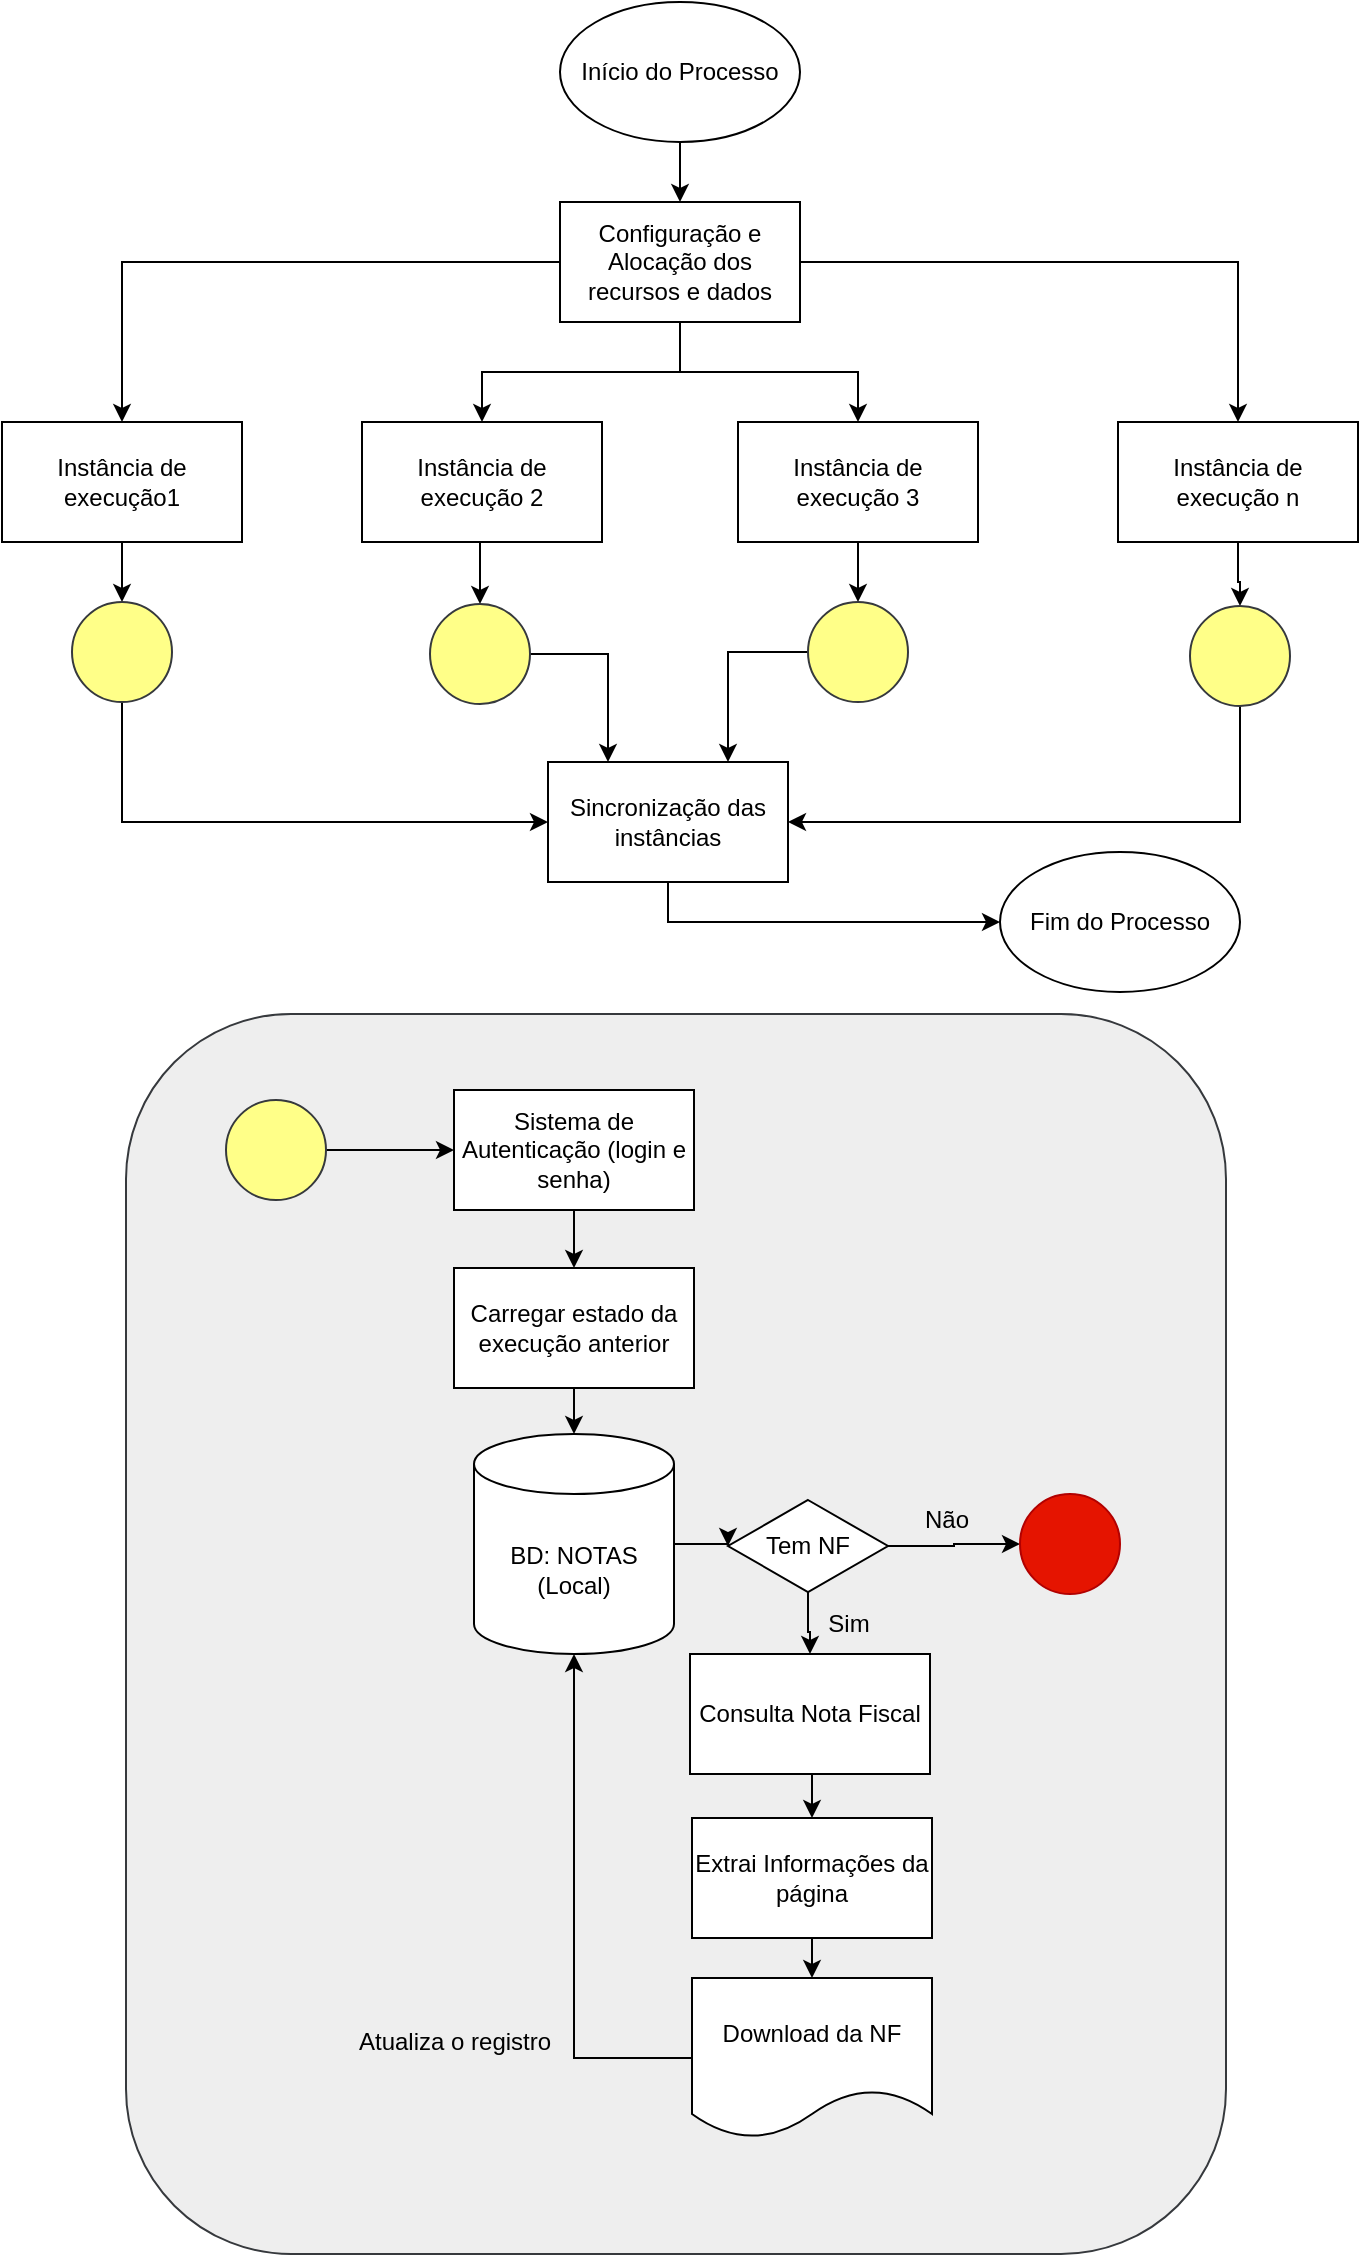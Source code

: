 <mxfile version="20.4.0" type="github">
  <diagram id="yD9yk961zkZOhg-kVRgC" name="Página-1">
    <mxGraphModel dx="1730" dy="965" grid="1" gridSize="10" guides="1" tooltips="1" connect="1" arrows="1" fold="1" page="1" pageScale="1" pageWidth="827" pageHeight="1169" math="0" shadow="0">
      <root>
        <mxCell id="0" />
        <mxCell id="1" parent="0" />
        <mxCell id="CWTLWunWjapo1WfqeDer-36" value="" style="rounded=1;whiteSpace=wrap;html=1;fillColor=#eeeeee;strokeColor=#36393d;" vertex="1" parent="1">
          <mxGeometry x="143" y="536" width="550" height="620" as="geometry" />
        </mxCell>
        <mxCell id="CWTLWunWjapo1WfqeDer-22" style="edgeStyle=orthogonalEdgeStyle;rounded=0;orthogonalLoop=1;jettySize=auto;html=1;exitX=1;exitY=0.5;exitDx=0;exitDy=0;exitPerimeter=0;entryX=0;entryY=0.5;entryDx=0;entryDy=0;" edge="1" parent="1" source="CWTLWunWjapo1WfqeDer-1" target="CWTLWunWjapo1WfqeDer-21">
          <mxGeometry relative="1" as="geometry" />
        </mxCell>
        <mxCell id="CWTLWunWjapo1WfqeDer-1" value="BD: NOTAS (Local)" style="shape=cylinder3;whiteSpace=wrap;html=1;boundedLbl=1;backgroundOutline=1;size=15;" vertex="1" parent="1">
          <mxGeometry x="317" y="746" width="100" height="110" as="geometry" />
        </mxCell>
        <mxCell id="CWTLWunWjapo1WfqeDer-74" style="edgeStyle=orthogonalEdgeStyle;rounded=0;orthogonalLoop=1;jettySize=auto;html=1;exitX=0.5;exitY=1;exitDx=0;exitDy=0;entryX=0.5;entryY=0;entryDx=0;entryDy=0;" edge="1" parent="1" source="CWTLWunWjapo1WfqeDer-2" target="CWTLWunWjapo1WfqeDer-50">
          <mxGeometry relative="1" as="geometry" />
        </mxCell>
        <mxCell id="CWTLWunWjapo1WfqeDer-2" value="Início do Processo" style="ellipse;whiteSpace=wrap;html=1;" vertex="1" parent="1">
          <mxGeometry x="360" y="30" width="120" height="70" as="geometry" />
        </mxCell>
        <mxCell id="CWTLWunWjapo1WfqeDer-9" style="edgeStyle=orthogonalEdgeStyle;rounded=0;orthogonalLoop=1;jettySize=auto;html=1;exitX=0.5;exitY=1;exitDx=0;exitDy=0;entryX=0.5;entryY=0;entryDx=0;entryDy=0;" edge="1" parent="1" source="CWTLWunWjapo1WfqeDer-7" target="CWTLWunWjapo1WfqeDer-10">
          <mxGeometry relative="1" as="geometry">
            <mxPoint x="367" y="653" as="targetPoint" />
          </mxGeometry>
        </mxCell>
        <mxCell id="CWTLWunWjapo1WfqeDer-7" value="Sistema de Autenticação (login e senha)" style="rounded=0;whiteSpace=wrap;html=1;" vertex="1" parent="1">
          <mxGeometry x="307" y="574" width="120" height="60" as="geometry" />
        </mxCell>
        <mxCell id="CWTLWunWjapo1WfqeDer-12" style="edgeStyle=orthogonalEdgeStyle;rounded=0;orthogonalLoop=1;jettySize=auto;html=1;exitX=0.5;exitY=1;exitDx=0;exitDy=0;" edge="1" parent="1" source="CWTLWunWjapo1WfqeDer-10" target="CWTLWunWjapo1WfqeDer-1">
          <mxGeometry relative="1" as="geometry" />
        </mxCell>
        <mxCell id="CWTLWunWjapo1WfqeDer-10" value="Carregar estado da execução anterior" style="rounded=0;whiteSpace=wrap;html=1;" vertex="1" parent="1">
          <mxGeometry x="307" y="663" width="120" height="60" as="geometry" />
        </mxCell>
        <mxCell id="CWTLWunWjapo1WfqeDer-18" style="edgeStyle=orthogonalEdgeStyle;rounded=0;orthogonalLoop=1;jettySize=auto;html=1;exitX=0.5;exitY=1;exitDx=0;exitDy=0;entryX=0.5;entryY=0;entryDx=0;entryDy=0;" edge="1" parent="1" source="CWTLWunWjapo1WfqeDer-15" target="CWTLWunWjapo1WfqeDer-16">
          <mxGeometry relative="1" as="geometry" />
        </mxCell>
        <mxCell id="CWTLWunWjapo1WfqeDer-15" value="Consulta Nota Fiscal" style="rounded=0;whiteSpace=wrap;html=1;" vertex="1" parent="1">
          <mxGeometry x="425" y="856" width="120" height="60" as="geometry" />
        </mxCell>
        <mxCell id="CWTLWunWjapo1WfqeDer-19" style="edgeStyle=orthogonalEdgeStyle;rounded=0;orthogonalLoop=1;jettySize=auto;html=1;exitX=0.5;exitY=1;exitDx=0;exitDy=0;entryX=0.5;entryY=0;entryDx=0;entryDy=0;" edge="1" parent="1" source="CWTLWunWjapo1WfqeDer-16" target="CWTLWunWjapo1WfqeDer-17">
          <mxGeometry relative="1" as="geometry" />
        </mxCell>
        <mxCell id="CWTLWunWjapo1WfqeDer-16" value="Extrai Informações da página" style="rounded=0;whiteSpace=wrap;html=1;" vertex="1" parent="1">
          <mxGeometry x="426" y="938" width="120" height="60" as="geometry" />
        </mxCell>
        <mxCell id="CWTLWunWjapo1WfqeDer-34" style="edgeStyle=orthogonalEdgeStyle;rounded=0;orthogonalLoop=1;jettySize=auto;html=1;exitX=0;exitY=0.5;exitDx=0;exitDy=0;entryX=0.5;entryY=1;entryDx=0;entryDy=0;entryPerimeter=0;" edge="1" parent="1" source="CWTLWunWjapo1WfqeDer-17" target="CWTLWunWjapo1WfqeDer-1">
          <mxGeometry relative="1" as="geometry" />
        </mxCell>
        <mxCell id="CWTLWunWjapo1WfqeDer-17" value="Download da NF" style="shape=document;whiteSpace=wrap;html=1;boundedLbl=1;" vertex="1" parent="1">
          <mxGeometry x="426" y="1018" width="120" height="80" as="geometry" />
        </mxCell>
        <mxCell id="CWTLWunWjapo1WfqeDer-30" style="edgeStyle=orthogonalEdgeStyle;rounded=0;orthogonalLoop=1;jettySize=auto;html=1;entryX=0.5;entryY=0;entryDx=0;entryDy=0;" edge="1" parent="1" source="CWTLWunWjapo1WfqeDer-21" target="CWTLWunWjapo1WfqeDer-15">
          <mxGeometry relative="1" as="geometry" />
        </mxCell>
        <mxCell id="CWTLWunWjapo1WfqeDer-41" value="" style="edgeStyle=orthogonalEdgeStyle;rounded=0;orthogonalLoop=1;jettySize=auto;html=1;" edge="1" parent="1" source="CWTLWunWjapo1WfqeDer-21" target="CWTLWunWjapo1WfqeDer-40">
          <mxGeometry relative="1" as="geometry" />
        </mxCell>
        <mxCell id="CWTLWunWjapo1WfqeDer-21" value="Tem NF" style="rhombus;whiteSpace=wrap;html=1;" vertex="1" parent="1">
          <mxGeometry x="444" y="779" width="80" height="46" as="geometry" />
        </mxCell>
        <mxCell id="CWTLWunWjapo1WfqeDer-26" value="Fim do Processo" style="ellipse;whiteSpace=wrap;html=1;" vertex="1" parent="1">
          <mxGeometry x="580" y="455" width="120" height="70" as="geometry" />
        </mxCell>
        <mxCell id="CWTLWunWjapo1WfqeDer-31" value="Sim" style="text;html=1;align=center;verticalAlign=middle;resizable=0;points=[];autosize=1;strokeColor=none;fillColor=none;" vertex="1" parent="1">
          <mxGeometry x="484" y="826" width="40" height="30" as="geometry" />
        </mxCell>
        <mxCell id="CWTLWunWjapo1WfqeDer-35" value="Atualiza o registro" style="text;html=1;align=center;verticalAlign=middle;resizable=0;points=[];autosize=1;strokeColor=none;fillColor=none;" vertex="1" parent="1">
          <mxGeometry x="247" y="1035" width="120" height="30" as="geometry" />
        </mxCell>
        <mxCell id="CWTLWunWjapo1WfqeDer-38" style="edgeStyle=orthogonalEdgeStyle;rounded=0;orthogonalLoop=1;jettySize=auto;html=1;entryX=0;entryY=0.5;entryDx=0;entryDy=0;" edge="1" parent="1" source="CWTLWunWjapo1WfqeDer-37" target="CWTLWunWjapo1WfqeDer-7">
          <mxGeometry relative="1" as="geometry" />
        </mxCell>
        <mxCell id="CWTLWunWjapo1WfqeDer-37" value="" style="ellipse;whiteSpace=wrap;html=1;aspect=fixed;fillColor=#ffff88;strokeColor=#36393d;" vertex="1" parent="1">
          <mxGeometry x="193" y="579" width="50" height="50" as="geometry" />
        </mxCell>
        <mxCell id="CWTLWunWjapo1WfqeDer-40" value="" style="ellipse;whiteSpace=wrap;html=1;aspect=fixed;fillColor=#e51400;fontColor=#ffffff;strokeColor=#B20000;" vertex="1" parent="1">
          <mxGeometry x="590" y="776" width="50" height="50" as="geometry" />
        </mxCell>
        <mxCell id="CWTLWunWjapo1WfqeDer-42" value="Não" style="text;html=1;align=center;verticalAlign=middle;resizable=0;points=[];autosize=1;strokeColor=none;fillColor=none;" vertex="1" parent="1">
          <mxGeometry x="528" y="774" width="50" height="30" as="geometry" />
        </mxCell>
        <mxCell id="CWTLWunWjapo1WfqeDer-55" style="edgeStyle=orthogonalEdgeStyle;rounded=0;orthogonalLoop=1;jettySize=auto;html=1;exitX=0.5;exitY=1;exitDx=0;exitDy=0;" edge="1" parent="1" source="CWTLWunWjapo1WfqeDer-43" target="CWTLWunWjapo1WfqeDer-56">
          <mxGeometry relative="1" as="geometry">
            <mxPoint x="141.286" y="350" as="targetPoint" />
          </mxGeometry>
        </mxCell>
        <mxCell id="CWTLWunWjapo1WfqeDer-43" value="Instância de execução1" style="rounded=0;whiteSpace=wrap;html=1;" vertex="1" parent="1">
          <mxGeometry x="81" y="240" width="120" height="60" as="geometry" />
        </mxCell>
        <mxCell id="CWTLWunWjapo1WfqeDer-58" style="edgeStyle=orthogonalEdgeStyle;rounded=0;orthogonalLoop=1;jettySize=auto;html=1;exitX=0.5;exitY=1;exitDx=0;exitDy=0;entryX=0.5;entryY=0;entryDx=0;entryDy=0;" edge="1" parent="1" source="CWTLWunWjapo1WfqeDer-47" target="CWTLWunWjapo1WfqeDer-57">
          <mxGeometry relative="1" as="geometry" />
        </mxCell>
        <mxCell id="CWTLWunWjapo1WfqeDer-47" value="Instância de execução 2" style="rounded=0;whiteSpace=wrap;html=1;" vertex="1" parent="1">
          <mxGeometry x="261" y="240" width="120" height="60" as="geometry" />
        </mxCell>
        <mxCell id="CWTLWunWjapo1WfqeDer-61" style="edgeStyle=orthogonalEdgeStyle;rounded=0;orthogonalLoop=1;jettySize=auto;html=1;exitX=0.5;exitY=1;exitDx=0;exitDy=0;entryX=0.5;entryY=0;entryDx=0;entryDy=0;" edge="1" parent="1" source="CWTLWunWjapo1WfqeDer-48" target="CWTLWunWjapo1WfqeDer-59">
          <mxGeometry relative="1" as="geometry" />
        </mxCell>
        <mxCell id="CWTLWunWjapo1WfqeDer-48" value="Instância de execução 3" style="rounded=0;whiteSpace=wrap;html=1;" vertex="1" parent="1">
          <mxGeometry x="449" y="240" width="120" height="60" as="geometry" />
        </mxCell>
        <mxCell id="CWTLWunWjapo1WfqeDer-63" style="edgeStyle=orthogonalEdgeStyle;rounded=0;orthogonalLoop=1;jettySize=auto;html=1;entryX=0.5;entryY=0;entryDx=0;entryDy=0;" edge="1" parent="1" source="CWTLWunWjapo1WfqeDer-49" target="CWTLWunWjapo1WfqeDer-62">
          <mxGeometry relative="1" as="geometry" />
        </mxCell>
        <mxCell id="CWTLWunWjapo1WfqeDer-49" value="Instância de execução n" style="rounded=0;whiteSpace=wrap;html=1;" vertex="1" parent="1">
          <mxGeometry x="639" y="240" width="120" height="60" as="geometry" />
        </mxCell>
        <mxCell id="CWTLWunWjapo1WfqeDer-51" style="edgeStyle=orthogonalEdgeStyle;rounded=0;orthogonalLoop=1;jettySize=auto;html=1;entryX=0.5;entryY=0;entryDx=0;entryDy=0;" edge="1" parent="1" source="CWTLWunWjapo1WfqeDer-50" target="CWTLWunWjapo1WfqeDer-43">
          <mxGeometry relative="1" as="geometry" />
        </mxCell>
        <mxCell id="CWTLWunWjapo1WfqeDer-52" style="edgeStyle=orthogonalEdgeStyle;rounded=0;orthogonalLoop=1;jettySize=auto;html=1;entryX=0.5;entryY=0;entryDx=0;entryDy=0;" edge="1" parent="1" source="CWTLWunWjapo1WfqeDer-50" target="CWTLWunWjapo1WfqeDer-47">
          <mxGeometry relative="1" as="geometry" />
        </mxCell>
        <mxCell id="CWTLWunWjapo1WfqeDer-53" style="edgeStyle=orthogonalEdgeStyle;rounded=0;orthogonalLoop=1;jettySize=auto;html=1;entryX=0.5;entryY=0;entryDx=0;entryDy=0;" edge="1" parent="1" source="CWTLWunWjapo1WfqeDer-50" target="CWTLWunWjapo1WfqeDer-48">
          <mxGeometry relative="1" as="geometry" />
        </mxCell>
        <mxCell id="CWTLWunWjapo1WfqeDer-54" style="edgeStyle=orthogonalEdgeStyle;rounded=0;orthogonalLoop=1;jettySize=auto;html=1;exitX=1;exitY=0.5;exitDx=0;exitDy=0;entryX=0.5;entryY=0;entryDx=0;entryDy=0;" edge="1" parent="1" source="CWTLWunWjapo1WfqeDer-50" target="CWTLWunWjapo1WfqeDer-49">
          <mxGeometry relative="1" as="geometry" />
        </mxCell>
        <mxCell id="CWTLWunWjapo1WfqeDer-50" value="Configuração e Alocação dos recursos e dados" style="rounded=0;whiteSpace=wrap;html=1;" vertex="1" parent="1">
          <mxGeometry x="360" y="130" width="120" height="60" as="geometry" />
        </mxCell>
        <mxCell id="CWTLWunWjapo1WfqeDer-65" style="edgeStyle=orthogonalEdgeStyle;rounded=0;orthogonalLoop=1;jettySize=auto;html=1;exitX=0.5;exitY=1;exitDx=0;exitDy=0;entryX=0;entryY=0.5;entryDx=0;entryDy=0;" edge="1" parent="1" source="CWTLWunWjapo1WfqeDer-56" target="CWTLWunWjapo1WfqeDer-64">
          <mxGeometry relative="1" as="geometry" />
        </mxCell>
        <mxCell id="CWTLWunWjapo1WfqeDer-56" value="" style="ellipse;whiteSpace=wrap;html=1;aspect=fixed;fillColor=#ffff88;strokeColor=#36393d;" vertex="1" parent="1">
          <mxGeometry x="116" y="330" width="50" height="50" as="geometry" />
        </mxCell>
        <mxCell id="CWTLWunWjapo1WfqeDer-70" style="edgeStyle=orthogonalEdgeStyle;rounded=0;orthogonalLoop=1;jettySize=auto;html=1;entryX=0.25;entryY=0;entryDx=0;entryDy=0;" edge="1" parent="1" source="CWTLWunWjapo1WfqeDer-57" target="CWTLWunWjapo1WfqeDer-64">
          <mxGeometry relative="1" as="geometry" />
        </mxCell>
        <mxCell id="CWTLWunWjapo1WfqeDer-57" value="" style="ellipse;whiteSpace=wrap;html=1;aspect=fixed;fillColor=#ffff88;strokeColor=#36393d;" vertex="1" parent="1">
          <mxGeometry x="295" y="331" width="50" height="50" as="geometry" />
        </mxCell>
        <mxCell id="CWTLWunWjapo1WfqeDer-69" style="edgeStyle=orthogonalEdgeStyle;rounded=0;orthogonalLoop=1;jettySize=auto;html=1;exitX=0;exitY=0.5;exitDx=0;exitDy=0;entryX=0.75;entryY=0;entryDx=0;entryDy=0;" edge="1" parent="1" source="CWTLWunWjapo1WfqeDer-59" target="CWTLWunWjapo1WfqeDer-64">
          <mxGeometry relative="1" as="geometry" />
        </mxCell>
        <mxCell id="CWTLWunWjapo1WfqeDer-59" value="" style="ellipse;whiteSpace=wrap;html=1;aspect=fixed;fillColor=#ffff88;strokeColor=#36393d;" vertex="1" parent="1">
          <mxGeometry x="484" y="330" width="50" height="50" as="geometry" />
        </mxCell>
        <mxCell id="CWTLWunWjapo1WfqeDer-71" style="edgeStyle=orthogonalEdgeStyle;rounded=0;orthogonalLoop=1;jettySize=auto;html=1;exitX=0.5;exitY=1;exitDx=0;exitDy=0;entryX=1;entryY=0.5;entryDx=0;entryDy=0;" edge="1" parent="1" source="CWTLWunWjapo1WfqeDer-62" target="CWTLWunWjapo1WfqeDer-64">
          <mxGeometry relative="1" as="geometry" />
        </mxCell>
        <mxCell id="CWTLWunWjapo1WfqeDer-62" value="" style="ellipse;whiteSpace=wrap;html=1;aspect=fixed;fillColor=#ffff88;strokeColor=#36393d;" vertex="1" parent="1">
          <mxGeometry x="675" y="332" width="50" height="50" as="geometry" />
        </mxCell>
        <mxCell id="CWTLWunWjapo1WfqeDer-73" style="edgeStyle=orthogonalEdgeStyle;rounded=0;orthogonalLoop=1;jettySize=auto;html=1;exitX=0.5;exitY=1;exitDx=0;exitDy=0;entryX=0;entryY=0.5;entryDx=0;entryDy=0;" edge="1" parent="1" source="CWTLWunWjapo1WfqeDer-64" target="CWTLWunWjapo1WfqeDer-26">
          <mxGeometry relative="1" as="geometry" />
        </mxCell>
        <mxCell id="CWTLWunWjapo1WfqeDer-64" value="Sincronização das instâncias" style="rounded=0;whiteSpace=wrap;html=1;" vertex="1" parent="1">
          <mxGeometry x="354" y="410" width="120" height="60" as="geometry" />
        </mxCell>
      </root>
    </mxGraphModel>
  </diagram>
</mxfile>
